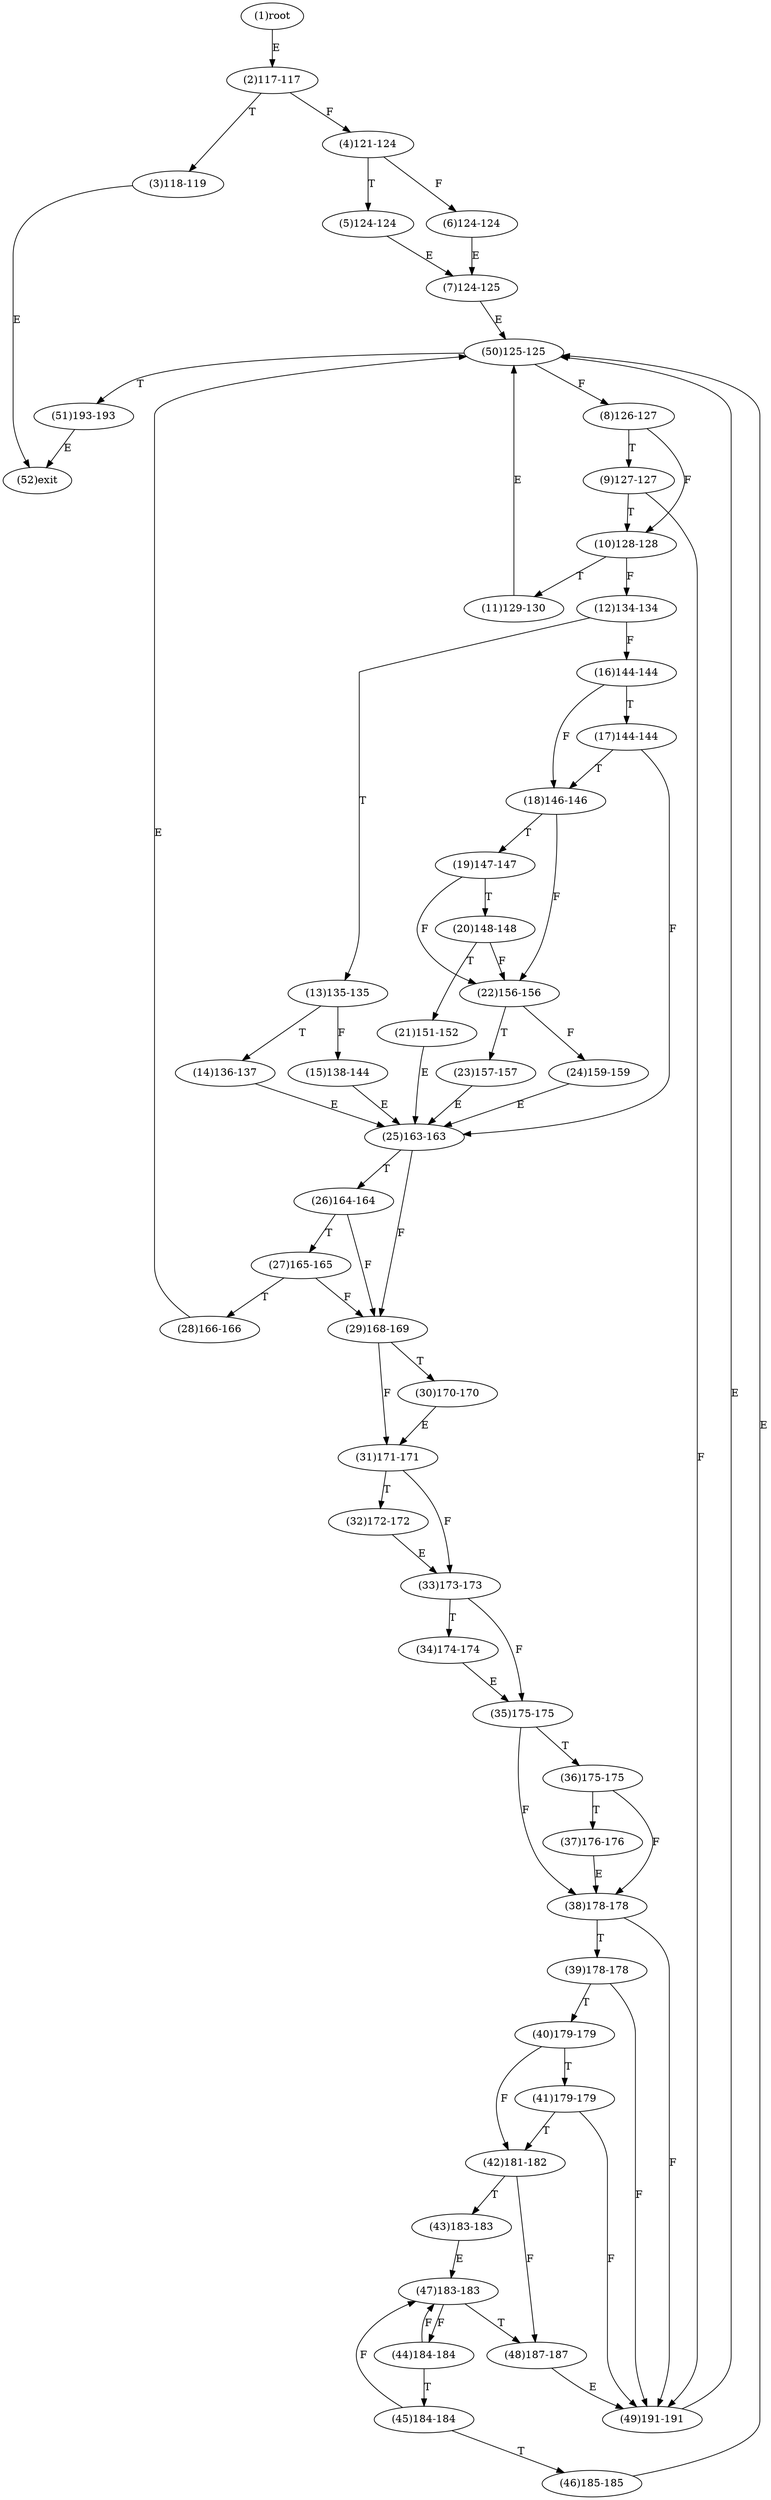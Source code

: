 digraph "" { 
1[ label="(1)root"];
2[ label="(2)117-117"];
3[ label="(3)118-119"];
4[ label="(4)121-124"];
5[ label="(5)124-124"];
6[ label="(6)124-124"];
7[ label="(7)124-125"];
8[ label="(8)126-127"];
9[ label="(9)127-127"];
10[ label="(10)128-128"];
11[ label="(11)129-130"];
12[ label="(12)134-134"];
13[ label="(13)135-135"];
14[ label="(14)136-137"];
15[ label="(15)138-144"];
17[ label="(17)144-144"];
16[ label="(16)144-144"];
19[ label="(19)147-147"];
18[ label="(18)146-146"];
21[ label="(21)151-152"];
20[ label="(20)148-148"];
23[ label="(23)157-157"];
22[ label="(22)156-156"];
25[ label="(25)163-163"];
24[ label="(24)159-159"];
27[ label="(27)165-165"];
26[ label="(26)164-164"];
29[ label="(29)168-169"];
28[ label="(28)166-166"];
31[ label="(31)171-171"];
30[ label="(30)170-170"];
34[ label="(34)174-174"];
35[ label="(35)175-175"];
32[ label="(32)172-172"];
33[ label="(33)173-173"];
38[ label="(38)178-178"];
39[ label="(39)178-178"];
36[ label="(36)175-175"];
37[ label="(37)176-176"];
42[ label="(42)181-182"];
43[ label="(43)183-183"];
40[ label="(40)179-179"];
41[ label="(41)179-179"];
46[ label="(46)185-185"];
47[ label="(47)183-183"];
44[ label="(44)184-184"];
45[ label="(45)184-184"];
51[ label="(51)193-193"];
50[ label="(50)125-125"];
49[ label="(49)191-191"];
48[ label="(48)187-187"];
52[ label="(52)exit"];
1->2[ label="E"];
2->4[ label="F"];
2->3[ label="T"];
3->52[ label="E"];
4->6[ label="F"];
4->5[ label="T"];
5->7[ label="E"];
6->7[ label="E"];
7->50[ label="E"];
8->10[ label="F"];
8->9[ label="T"];
9->49[ label="F"];
9->10[ label="T"];
10->12[ label="F"];
10->11[ label="T"];
11->50[ label="E"];
12->16[ label="F"];
12->13[ label="T"];
13->15[ label="F"];
13->14[ label="T"];
14->25[ label="E"];
15->25[ label="E"];
16->18[ label="F"];
16->17[ label="T"];
17->25[ label="F"];
17->18[ label="T"];
18->22[ label="F"];
18->19[ label="T"];
19->22[ label="F"];
19->20[ label="T"];
20->22[ label="F"];
20->21[ label="T"];
21->25[ label="E"];
22->24[ label="F"];
22->23[ label="T"];
23->25[ label="E"];
24->25[ label="E"];
25->29[ label="F"];
25->26[ label="T"];
26->29[ label="F"];
26->27[ label="T"];
27->29[ label="F"];
27->28[ label="T"];
28->50[ label="E"];
29->31[ label="F"];
29->30[ label="T"];
30->31[ label="E"];
31->33[ label="F"];
31->32[ label="T"];
32->33[ label="E"];
33->35[ label="F"];
33->34[ label="T"];
34->35[ label="E"];
35->38[ label="F"];
35->36[ label="T"];
36->38[ label="F"];
36->37[ label="T"];
37->38[ label="E"];
38->49[ label="F"];
38->39[ label="T"];
39->49[ label="F"];
39->40[ label="T"];
40->42[ label="F"];
40->41[ label="T"];
41->49[ label="F"];
41->42[ label="T"];
42->48[ label="F"];
42->43[ label="T"];
43->47[ label="E"];
44->47[ label="F"];
44->45[ label="T"];
45->47[ label="F"];
45->46[ label="T"];
46->50[ label="E"];
47->44[ label="F"];
47->48[ label="T"];
48->49[ label="E"];
49->50[ label="E"];
50->8[ label="F"];
50->51[ label="T"];
51->52[ label="E"];
}